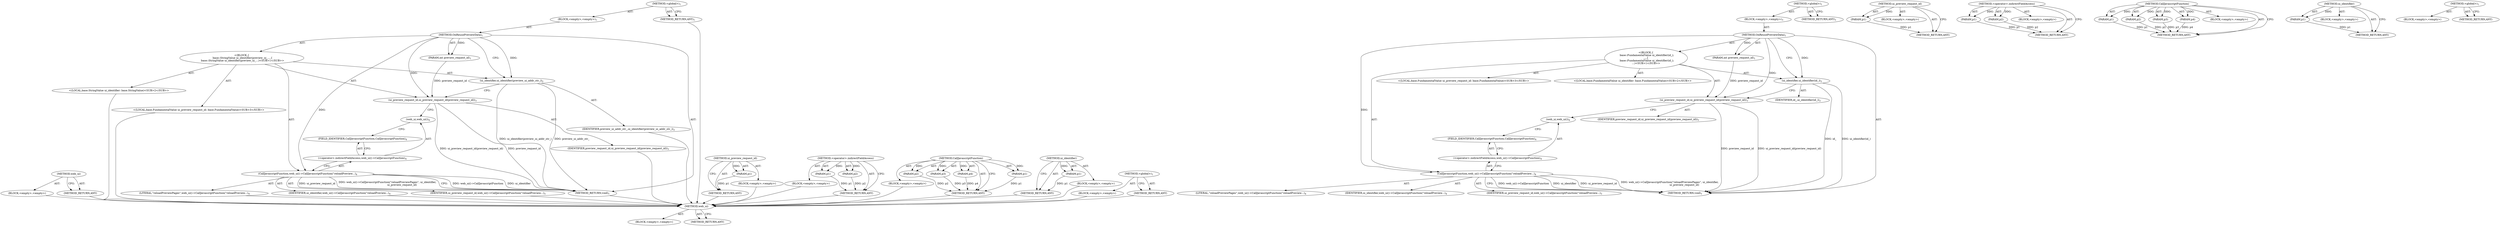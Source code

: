 digraph "&lt;global&gt;" {
vulnerable_67 [label=<(METHOD,web_ui)>];
vulnerable_68 [label=<(BLOCK,&lt;empty&gt;,&lt;empty&gt;)>];
vulnerable_69 [label=<(METHOD_RETURN,ANY)>];
vulnerable_6 [label=<(METHOD,&lt;global&gt;)<SUB>1</SUB>>];
vulnerable_7 [label=<(BLOCK,&lt;empty&gt;,&lt;empty&gt;)<SUB>1</SUB>>];
vulnerable_8 [label=<(METHOD,OnReusePreviewData)<SUB>1</SUB>>];
vulnerable_9 [label=<(PARAM,int preview_request_id)<SUB>1</SUB>>];
vulnerable_10 [label="<(BLOCK,{
  base::StringValue ui_identifier(preview_ui_...,{
  base::StringValue ui_identifier(preview_ui_...)<SUB>1</SUB>>"];
vulnerable_11 [label="<(LOCAL,base.StringValue ui_identifier: base.StringValue)<SUB>2</SUB>>"];
vulnerable_12 [label=<(ui_identifier,ui_identifier(preview_ui_addr_str_))<SUB>2</SUB>>];
vulnerable_13 [label=<(IDENTIFIER,preview_ui_addr_str_,ui_identifier(preview_ui_addr_str_))<SUB>2</SUB>>];
vulnerable_14 [label="<(LOCAL,base.FundamentalValue ui_preview_request_id: base.FundamentalValue)<SUB>3</SUB>>"];
vulnerable_15 [label=<(ui_preview_request_id,ui_preview_request_id(preview_request_id))<SUB>3</SUB>>];
vulnerable_16 [label=<(IDENTIFIER,preview_request_id,ui_preview_request_id(preview_request_id))<SUB>3</SUB>>];
vulnerable_17 [label=<(CallJavascriptFunction,web_ui()-&gt;CallJavascriptFunction(&quot;reloadPreview...)<SUB>4</SUB>>];
vulnerable_18 [label=<(&lt;operator&gt;.indirectFieldAccess,web_ui()-&gt;CallJavascriptFunction)<SUB>4</SUB>>];
vulnerable_19 [label=<(web_ui,web_ui())<SUB>4</SUB>>];
vulnerable_20 [label=<(FIELD_IDENTIFIER,CallJavascriptFunction,CallJavascriptFunction)<SUB>4</SUB>>];
vulnerable_21 [label=<(LITERAL,&quot;reloadPreviewPages&quot;,web_ui()-&gt;CallJavascriptFunction(&quot;reloadPreview...)<SUB>4</SUB>>];
vulnerable_22 [label=<(IDENTIFIER,ui_identifier,web_ui()-&gt;CallJavascriptFunction(&quot;reloadPreview...)<SUB>4</SUB>>];
vulnerable_23 [label=<(IDENTIFIER,ui_preview_request_id,web_ui()-&gt;CallJavascriptFunction(&quot;reloadPreview...)<SUB>5</SUB>>];
vulnerable_24 [label=<(METHOD_RETURN,void)<SUB>1</SUB>>];
vulnerable_26 [label=<(METHOD_RETURN,ANY)<SUB>1</SUB>>];
vulnerable_51 [label=<(METHOD,ui_preview_request_id)>];
vulnerable_52 [label=<(PARAM,p1)>];
vulnerable_53 [label=<(BLOCK,&lt;empty&gt;,&lt;empty&gt;)>];
vulnerable_54 [label=<(METHOD_RETURN,ANY)>];
vulnerable_62 [label=<(METHOD,&lt;operator&gt;.indirectFieldAccess)>];
vulnerable_63 [label=<(PARAM,p1)>];
vulnerable_64 [label=<(PARAM,p2)>];
vulnerable_65 [label=<(BLOCK,&lt;empty&gt;,&lt;empty&gt;)>];
vulnerable_66 [label=<(METHOD_RETURN,ANY)>];
vulnerable_55 [label=<(METHOD,CallJavascriptFunction)>];
vulnerable_56 [label=<(PARAM,p1)>];
vulnerable_57 [label=<(PARAM,p2)>];
vulnerable_58 [label=<(PARAM,p3)>];
vulnerable_59 [label=<(PARAM,p4)>];
vulnerable_60 [label=<(BLOCK,&lt;empty&gt;,&lt;empty&gt;)>];
vulnerable_61 [label=<(METHOD_RETURN,ANY)>];
vulnerable_47 [label=<(METHOD,ui_identifier)>];
vulnerable_48 [label=<(PARAM,p1)>];
vulnerable_49 [label=<(BLOCK,&lt;empty&gt;,&lt;empty&gt;)>];
vulnerable_50 [label=<(METHOD_RETURN,ANY)>];
vulnerable_41 [label=<(METHOD,&lt;global&gt;)<SUB>1</SUB>>];
vulnerable_42 [label=<(BLOCK,&lt;empty&gt;,&lt;empty&gt;)>];
vulnerable_43 [label=<(METHOD_RETURN,ANY)>];
fixed_65 [label=<(METHOD,web_ui)>];
fixed_66 [label=<(BLOCK,&lt;empty&gt;,&lt;empty&gt;)>];
fixed_67 [label=<(METHOD_RETURN,ANY)>];
fixed_6 [label=<(METHOD,&lt;global&gt;)<SUB>1</SUB>>];
fixed_7 [label=<(BLOCK,&lt;empty&gt;,&lt;empty&gt;)<SUB>1</SUB>>];
fixed_8 [label=<(METHOD,OnReusePreviewData)<SUB>1</SUB>>];
fixed_9 [label=<(PARAM,int preview_request_id)<SUB>1</SUB>>];
fixed_10 [label="<(BLOCK,{
  base::FundamentalValue ui_identifier(id_);
...,{
  base::FundamentalValue ui_identifier(id_);
...)<SUB>1</SUB>>"];
fixed_11 [label="<(LOCAL,base.FundamentalValue ui_identifier: base.FundamentalValue)<SUB>2</SUB>>"];
fixed_12 [label=<(ui_identifier,ui_identifier(id_))<SUB>2</SUB>>];
fixed_13 [label=<(IDENTIFIER,id_,ui_identifier(id_))<SUB>2</SUB>>];
fixed_14 [label="<(LOCAL,base.FundamentalValue ui_preview_request_id: base.FundamentalValue)<SUB>3</SUB>>"];
fixed_15 [label=<(ui_preview_request_id,ui_preview_request_id(preview_request_id))<SUB>3</SUB>>];
fixed_16 [label=<(IDENTIFIER,preview_request_id,ui_preview_request_id(preview_request_id))<SUB>3</SUB>>];
fixed_17 [label=<(CallJavascriptFunction,web_ui()-&gt;CallJavascriptFunction(&quot;reloadPreview...)<SUB>4</SUB>>];
fixed_18 [label=<(&lt;operator&gt;.indirectFieldAccess,web_ui()-&gt;CallJavascriptFunction)<SUB>4</SUB>>];
fixed_19 [label=<(web_ui,web_ui())<SUB>4</SUB>>];
fixed_20 [label=<(FIELD_IDENTIFIER,CallJavascriptFunction,CallJavascriptFunction)<SUB>4</SUB>>];
fixed_21 [label=<(LITERAL,&quot;reloadPreviewPages&quot;,web_ui()-&gt;CallJavascriptFunction(&quot;reloadPreview...)<SUB>4</SUB>>];
fixed_22 [label=<(IDENTIFIER,ui_identifier,web_ui()-&gt;CallJavascriptFunction(&quot;reloadPreview...)<SUB>4</SUB>>];
fixed_23 [label=<(IDENTIFIER,ui_preview_request_id,web_ui()-&gt;CallJavascriptFunction(&quot;reloadPreview...)<SUB>5</SUB>>];
fixed_24 [label=<(METHOD_RETURN,void)<SUB>1</SUB>>];
fixed_26 [label=<(METHOD_RETURN,ANY)<SUB>1</SUB>>];
fixed_49 [label=<(METHOD,ui_preview_request_id)>];
fixed_50 [label=<(PARAM,p1)>];
fixed_51 [label=<(BLOCK,&lt;empty&gt;,&lt;empty&gt;)>];
fixed_52 [label=<(METHOD_RETURN,ANY)>];
fixed_60 [label=<(METHOD,&lt;operator&gt;.indirectFieldAccess)>];
fixed_61 [label=<(PARAM,p1)>];
fixed_62 [label=<(PARAM,p2)>];
fixed_63 [label=<(BLOCK,&lt;empty&gt;,&lt;empty&gt;)>];
fixed_64 [label=<(METHOD_RETURN,ANY)>];
fixed_53 [label=<(METHOD,CallJavascriptFunction)>];
fixed_54 [label=<(PARAM,p1)>];
fixed_55 [label=<(PARAM,p2)>];
fixed_56 [label=<(PARAM,p3)>];
fixed_57 [label=<(PARAM,p4)>];
fixed_58 [label=<(BLOCK,&lt;empty&gt;,&lt;empty&gt;)>];
fixed_59 [label=<(METHOD_RETURN,ANY)>];
fixed_45 [label=<(METHOD,ui_identifier)>];
fixed_46 [label=<(PARAM,p1)>];
fixed_47 [label=<(BLOCK,&lt;empty&gt;,&lt;empty&gt;)>];
fixed_48 [label=<(METHOD_RETURN,ANY)>];
fixed_39 [label=<(METHOD,&lt;global&gt;)<SUB>1</SUB>>];
fixed_40 [label=<(BLOCK,&lt;empty&gt;,&lt;empty&gt;)>];
fixed_41 [label=<(METHOD_RETURN,ANY)>];
vulnerable_67 -> vulnerable_68  [key=0, label="AST: "];
vulnerable_67 -> vulnerable_69  [key=0, label="AST: "];
vulnerable_67 -> vulnerable_69  [key=1, label="CFG: "];
vulnerable_68 -> fixed_65  [key=0];
vulnerable_69 -> fixed_65  [key=0];
vulnerable_6 -> vulnerable_7  [key=0, label="AST: "];
vulnerable_6 -> vulnerable_26  [key=0, label="AST: "];
vulnerable_6 -> vulnerable_26  [key=1, label="CFG: "];
vulnerable_7 -> vulnerable_8  [key=0, label="AST: "];
vulnerable_8 -> vulnerable_9  [key=0, label="AST: "];
vulnerable_8 -> vulnerable_9  [key=1, label="DDG: "];
vulnerable_8 -> vulnerable_10  [key=0, label="AST: "];
vulnerable_8 -> vulnerable_24  [key=0, label="AST: "];
vulnerable_8 -> vulnerable_12  [key=0, label="CFG: "];
vulnerable_8 -> vulnerable_12  [key=1, label="DDG: "];
vulnerable_8 -> vulnerable_15  [key=0, label="DDG: "];
vulnerable_8 -> vulnerable_17  [key=0, label="DDG: "];
vulnerable_9 -> vulnerable_15  [key=0, label="DDG: preview_request_id"];
vulnerable_10 -> vulnerable_11  [key=0, label="AST: "];
vulnerable_10 -> vulnerable_12  [key=0, label="AST: "];
vulnerable_10 -> vulnerable_14  [key=0, label="AST: "];
vulnerable_10 -> vulnerable_15  [key=0, label="AST: "];
vulnerable_10 -> vulnerable_17  [key=0, label="AST: "];
vulnerable_11 -> fixed_65  [key=0];
vulnerable_12 -> vulnerable_13  [key=0, label="AST: "];
vulnerable_12 -> vulnerable_15  [key=0, label="CFG: "];
vulnerable_12 -> vulnerable_24  [key=0, label="DDG: ui_identifier(preview_ui_addr_str_)"];
vulnerable_12 -> vulnerable_24  [key=1, label="DDG: preview_ui_addr_str_"];
vulnerable_13 -> fixed_65  [key=0];
vulnerable_14 -> fixed_65  [key=0];
vulnerable_15 -> vulnerable_16  [key=0, label="AST: "];
vulnerable_15 -> vulnerable_19  [key=0, label="CFG: "];
vulnerable_15 -> vulnerable_24  [key=0, label="DDG: preview_request_id"];
vulnerable_15 -> vulnerable_24  [key=1, label="DDG: ui_preview_request_id(preview_request_id)"];
vulnerable_16 -> fixed_65  [key=0];
vulnerable_17 -> vulnerable_18  [key=0, label="AST: "];
vulnerable_17 -> vulnerable_21  [key=0, label="AST: "];
vulnerable_17 -> vulnerable_22  [key=0, label="AST: "];
vulnerable_17 -> vulnerable_23  [key=0, label="AST: "];
vulnerable_17 -> vulnerable_24  [key=0, label="CFG: "];
vulnerable_17 -> vulnerable_24  [key=1, label="DDG: web_ui()-&gt;CallJavascriptFunction"];
vulnerable_17 -> vulnerable_24  [key=2, label="DDG: ui_identifier"];
vulnerable_17 -> vulnerable_24  [key=3, label="DDG: ui_preview_request_id"];
vulnerable_17 -> vulnerable_24  [key=4, label="DDG: web_ui()-&gt;CallJavascriptFunction(&quot;reloadPreviewPages&quot;, ui_identifier,
                                    ui_preview_request_id)"];
vulnerable_18 -> vulnerable_19  [key=0, label="AST: "];
vulnerable_18 -> vulnerable_20  [key=0, label="AST: "];
vulnerable_18 -> vulnerable_17  [key=0, label="CFG: "];
vulnerable_19 -> vulnerable_20  [key=0, label="CFG: "];
vulnerable_20 -> vulnerable_18  [key=0, label="CFG: "];
vulnerable_21 -> fixed_65  [key=0];
vulnerable_22 -> fixed_65  [key=0];
vulnerable_23 -> fixed_65  [key=0];
vulnerable_24 -> fixed_65  [key=0];
vulnerable_26 -> fixed_65  [key=0];
vulnerable_51 -> vulnerable_52  [key=0, label="AST: "];
vulnerable_51 -> vulnerable_52  [key=1, label="DDG: "];
vulnerable_51 -> vulnerable_53  [key=0, label="AST: "];
vulnerable_51 -> vulnerable_54  [key=0, label="AST: "];
vulnerable_51 -> vulnerable_54  [key=1, label="CFG: "];
vulnerable_52 -> vulnerable_54  [key=0, label="DDG: p1"];
vulnerable_53 -> fixed_65  [key=0];
vulnerable_54 -> fixed_65  [key=0];
vulnerable_62 -> vulnerable_63  [key=0, label="AST: "];
vulnerable_62 -> vulnerable_63  [key=1, label="DDG: "];
vulnerable_62 -> vulnerable_65  [key=0, label="AST: "];
vulnerable_62 -> vulnerable_64  [key=0, label="AST: "];
vulnerable_62 -> vulnerable_64  [key=1, label="DDG: "];
vulnerable_62 -> vulnerable_66  [key=0, label="AST: "];
vulnerable_62 -> vulnerable_66  [key=1, label="CFG: "];
vulnerable_63 -> vulnerable_66  [key=0, label="DDG: p1"];
vulnerable_64 -> vulnerable_66  [key=0, label="DDG: p2"];
vulnerable_65 -> fixed_65  [key=0];
vulnerable_66 -> fixed_65  [key=0];
vulnerable_55 -> vulnerable_56  [key=0, label="AST: "];
vulnerable_55 -> vulnerable_56  [key=1, label="DDG: "];
vulnerable_55 -> vulnerable_60  [key=0, label="AST: "];
vulnerable_55 -> vulnerable_57  [key=0, label="AST: "];
vulnerable_55 -> vulnerable_57  [key=1, label="DDG: "];
vulnerable_55 -> vulnerable_61  [key=0, label="AST: "];
vulnerable_55 -> vulnerable_61  [key=1, label="CFG: "];
vulnerable_55 -> vulnerable_58  [key=0, label="AST: "];
vulnerable_55 -> vulnerable_58  [key=1, label="DDG: "];
vulnerable_55 -> vulnerable_59  [key=0, label="AST: "];
vulnerable_55 -> vulnerable_59  [key=1, label="DDG: "];
vulnerable_56 -> vulnerable_61  [key=0, label="DDG: p1"];
vulnerable_57 -> vulnerable_61  [key=0, label="DDG: p2"];
vulnerable_58 -> vulnerable_61  [key=0, label="DDG: p3"];
vulnerable_59 -> vulnerable_61  [key=0, label="DDG: p4"];
vulnerable_60 -> fixed_65  [key=0];
vulnerable_61 -> fixed_65  [key=0];
vulnerable_47 -> vulnerable_48  [key=0, label="AST: "];
vulnerable_47 -> vulnerable_48  [key=1, label="DDG: "];
vulnerable_47 -> vulnerable_49  [key=0, label="AST: "];
vulnerable_47 -> vulnerable_50  [key=0, label="AST: "];
vulnerable_47 -> vulnerable_50  [key=1, label="CFG: "];
vulnerable_48 -> vulnerable_50  [key=0, label="DDG: p1"];
vulnerable_49 -> fixed_65  [key=0];
vulnerable_50 -> fixed_65  [key=0];
vulnerable_41 -> vulnerable_42  [key=0, label="AST: "];
vulnerable_41 -> vulnerable_43  [key=0, label="AST: "];
vulnerable_41 -> vulnerable_43  [key=1, label="CFG: "];
vulnerable_42 -> fixed_65  [key=0];
vulnerable_43 -> fixed_65  [key=0];
fixed_65 -> fixed_66  [key=0, label="AST: "];
fixed_65 -> fixed_67  [key=0, label="AST: "];
fixed_65 -> fixed_67  [key=1, label="CFG: "];
fixed_6 -> fixed_7  [key=0, label="AST: "];
fixed_6 -> fixed_26  [key=0, label="AST: "];
fixed_6 -> fixed_26  [key=1, label="CFG: "];
fixed_7 -> fixed_8  [key=0, label="AST: "];
fixed_8 -> fixed_9  [key=0, label="AST: "];
fixed_8 -> fixed_9  [key=1, label="DDG: "];
fixed_8 -> fixed_10  [key=0, label="AST: "];
fixed_8 -> fixed_24  [key=0, label="AST: "];
fixed_8 -> fixed_12  [key=0, label="CFG: "];
fixed_8 -> fixed_12  [key=1, label="DDG: "];
fixed_8 -> fixed_15  [key=0, label="DDG: "];
fixed_8 -> fixed_17  [key=0, label="DDG: "];
fixed_9 -> fixed_15  [key=0, label="DDG: preview_request_id"];
fixed_10 -> fixed_11  [key=0, label="AST: "];
fixed_10 -> fixed_12  [key=0, label="AST: "];
fixed_10 -> fixed_14  [key=0, label="AST: "];
fixed_10 -> fixed_15  [key=0, label="AST: "];
fixed_10 -> fixed_17  [key=0, label="AST: "];
fixed_12 -> fixed_13  [key=0, label="AST: "];
fixed_12 -> fixed_15  [key=0, label="CFG: "];
fixed_12 -> fixed_24  [key=0, label="DDG: ui_identifier(id_)"];
fixed_12 -> fixed_24  [key=1, label="DDG: id_"];
fixed_15 -> fixed_16  [key=0, label="AST: "];
fixed_15 -> fixed_19  [key=0, label="CFG: "];
fixed_15 -> fixed_24  [key=0, label="DDG: preview_request_id"];
fixed_15 -> fixed_24  [key=1, label="DDG: ui_preview_request_id(preview_request_id)"];
fixed_17 -> fixed_18  [key=0, label="AST: "];
fixed_17 -> fixed_21  [key=0, label="AST: "];
fixed_17 -> fixed_22  [key=0, label="AST: "];
fixed_17 -> fixed_23  [key=0, label="AST: "];
fixed_17 -> fixed_24  [key=0, label="CFG: "];
fixed_17 -> fixed_24  [key=1, label="DDG: web_ui()-&gt;CallJavascriptFunction"];
fixed_17 -> fixed_24  [key=2, label="DDG: ui_identifier"];
fixed_17 -> fixed_24  [key=3, label="DDG: ui_preview_request_id"];
fixed_17 -> fixed_24  [key=4, label="DDG: web_ui()-&gt;CallJavascriptFunction(&quot;reloadPreviewPages&quot;, ui_identifier,
                                    ui_preview_request_id)"];
fixed_18 -> fixed_19  [key=0, label="AST: "];
fixed_18 -> fixed_20  [key=0, label="AST: "];
fixed_18 -> fixed_17  [key=0, label="CFG: "];
fixed_19 -> fixed_20  [key=0, label="CFG: "];
fixed_20 -> fixed_18  [key=0, label="CFG: "];
fixed_49 -> fixed_50  [key=0, label="AST: "];
fixed_49 -> fixed_50  [key=1, label="DDG: "];
fixed_49 -> fixed_51  [key=0, label="AST: "];
fixed_49 -> fixed_52  [key=0, label="AST: "];
fixed_49 -> fixed_52  [key=1, label="CFG: "];
fixed_50 -> fixed_52  [key=0, label="DDG: p1"];
fixed_60 -> fixed_61  [key=0, label="AST: "];
fixed_60 -> fixed_61  [key=1, label="DDG: "];
fixed_60 -> fixed_63  [key=0, label="AST: "];
fixed_60 -> fixed_62  [key=0, label="AST: "];
fixed_60 -> fixed_62  [key=1, label="DDG: "];
fixed_60 -> fixed_64  [key=0, label="AST: "];
fixed_60 -> fixed_64  [key=1, label="CFG: "];
fixed_61 -> fixed_64  [key=0, label="DDG: p1"];
fixed_62 -> fixed_64  [key=0, label="DDG: p2"];
fixed_53 -> fixed_54  [key=0, label="AST: "];
fixed_53 -> fixed_54  [key=1, label="DDG: "];
fixed_53 -> fixed_58  [key=0, label="AST: "];
fixed_53 -> fixed_55  [key=0, label="AST: "];
fixed_53 -> fixed_55  [key=1, label="DDG: "];
fixed_53 -> fixed_59  [key=0, label="AST: "];
fixed_53 -> fixed_59  [key=1, label="CFG: "];
fixed_53 -> fixed_56  [key=0, label="AST: "];
fixed_53 -> fixed_56  [key=1, label="DDG: "];
fixed_53 -> fixed_57  [key=0, label="AST: "];
fixed_53 -> fixed_57  [key=1, label="DDG: "];
fixed_54 -> fixed_59  [key=0, label="DDG: p1"];
fixed_55 -> fixed_59  [key=0, label="DDG: p2"];
fixed_56 -> fixed_59  [key=0, label="DDG: p3"];
fixed_57 -> fixed_59  [key=0, label="DDG: p4"];
fixed_45 -> fixed_46  [key=0, label="AST: "];
fixed_45 -> fixed_46  [key=1, label="DDG: "];
fixed_45 -> fixed_47  [key=0, label="AST: "];
fixed_45 -> fixed_48  [key=0, label="AST: "];
fixed_45 -> fixed_48  [key=1, label="CFG: "];
fixed_46 -> fixed_48  [key=0, label="DDG: p1"];
fixed_39 -> fixed_40  [key=0, label="AST: "];
fixed_39 -> fixed_41  [key=0, label="AST: "];
fixed_39 -> fixed_41  [key=1, label="CFG: "];
}
